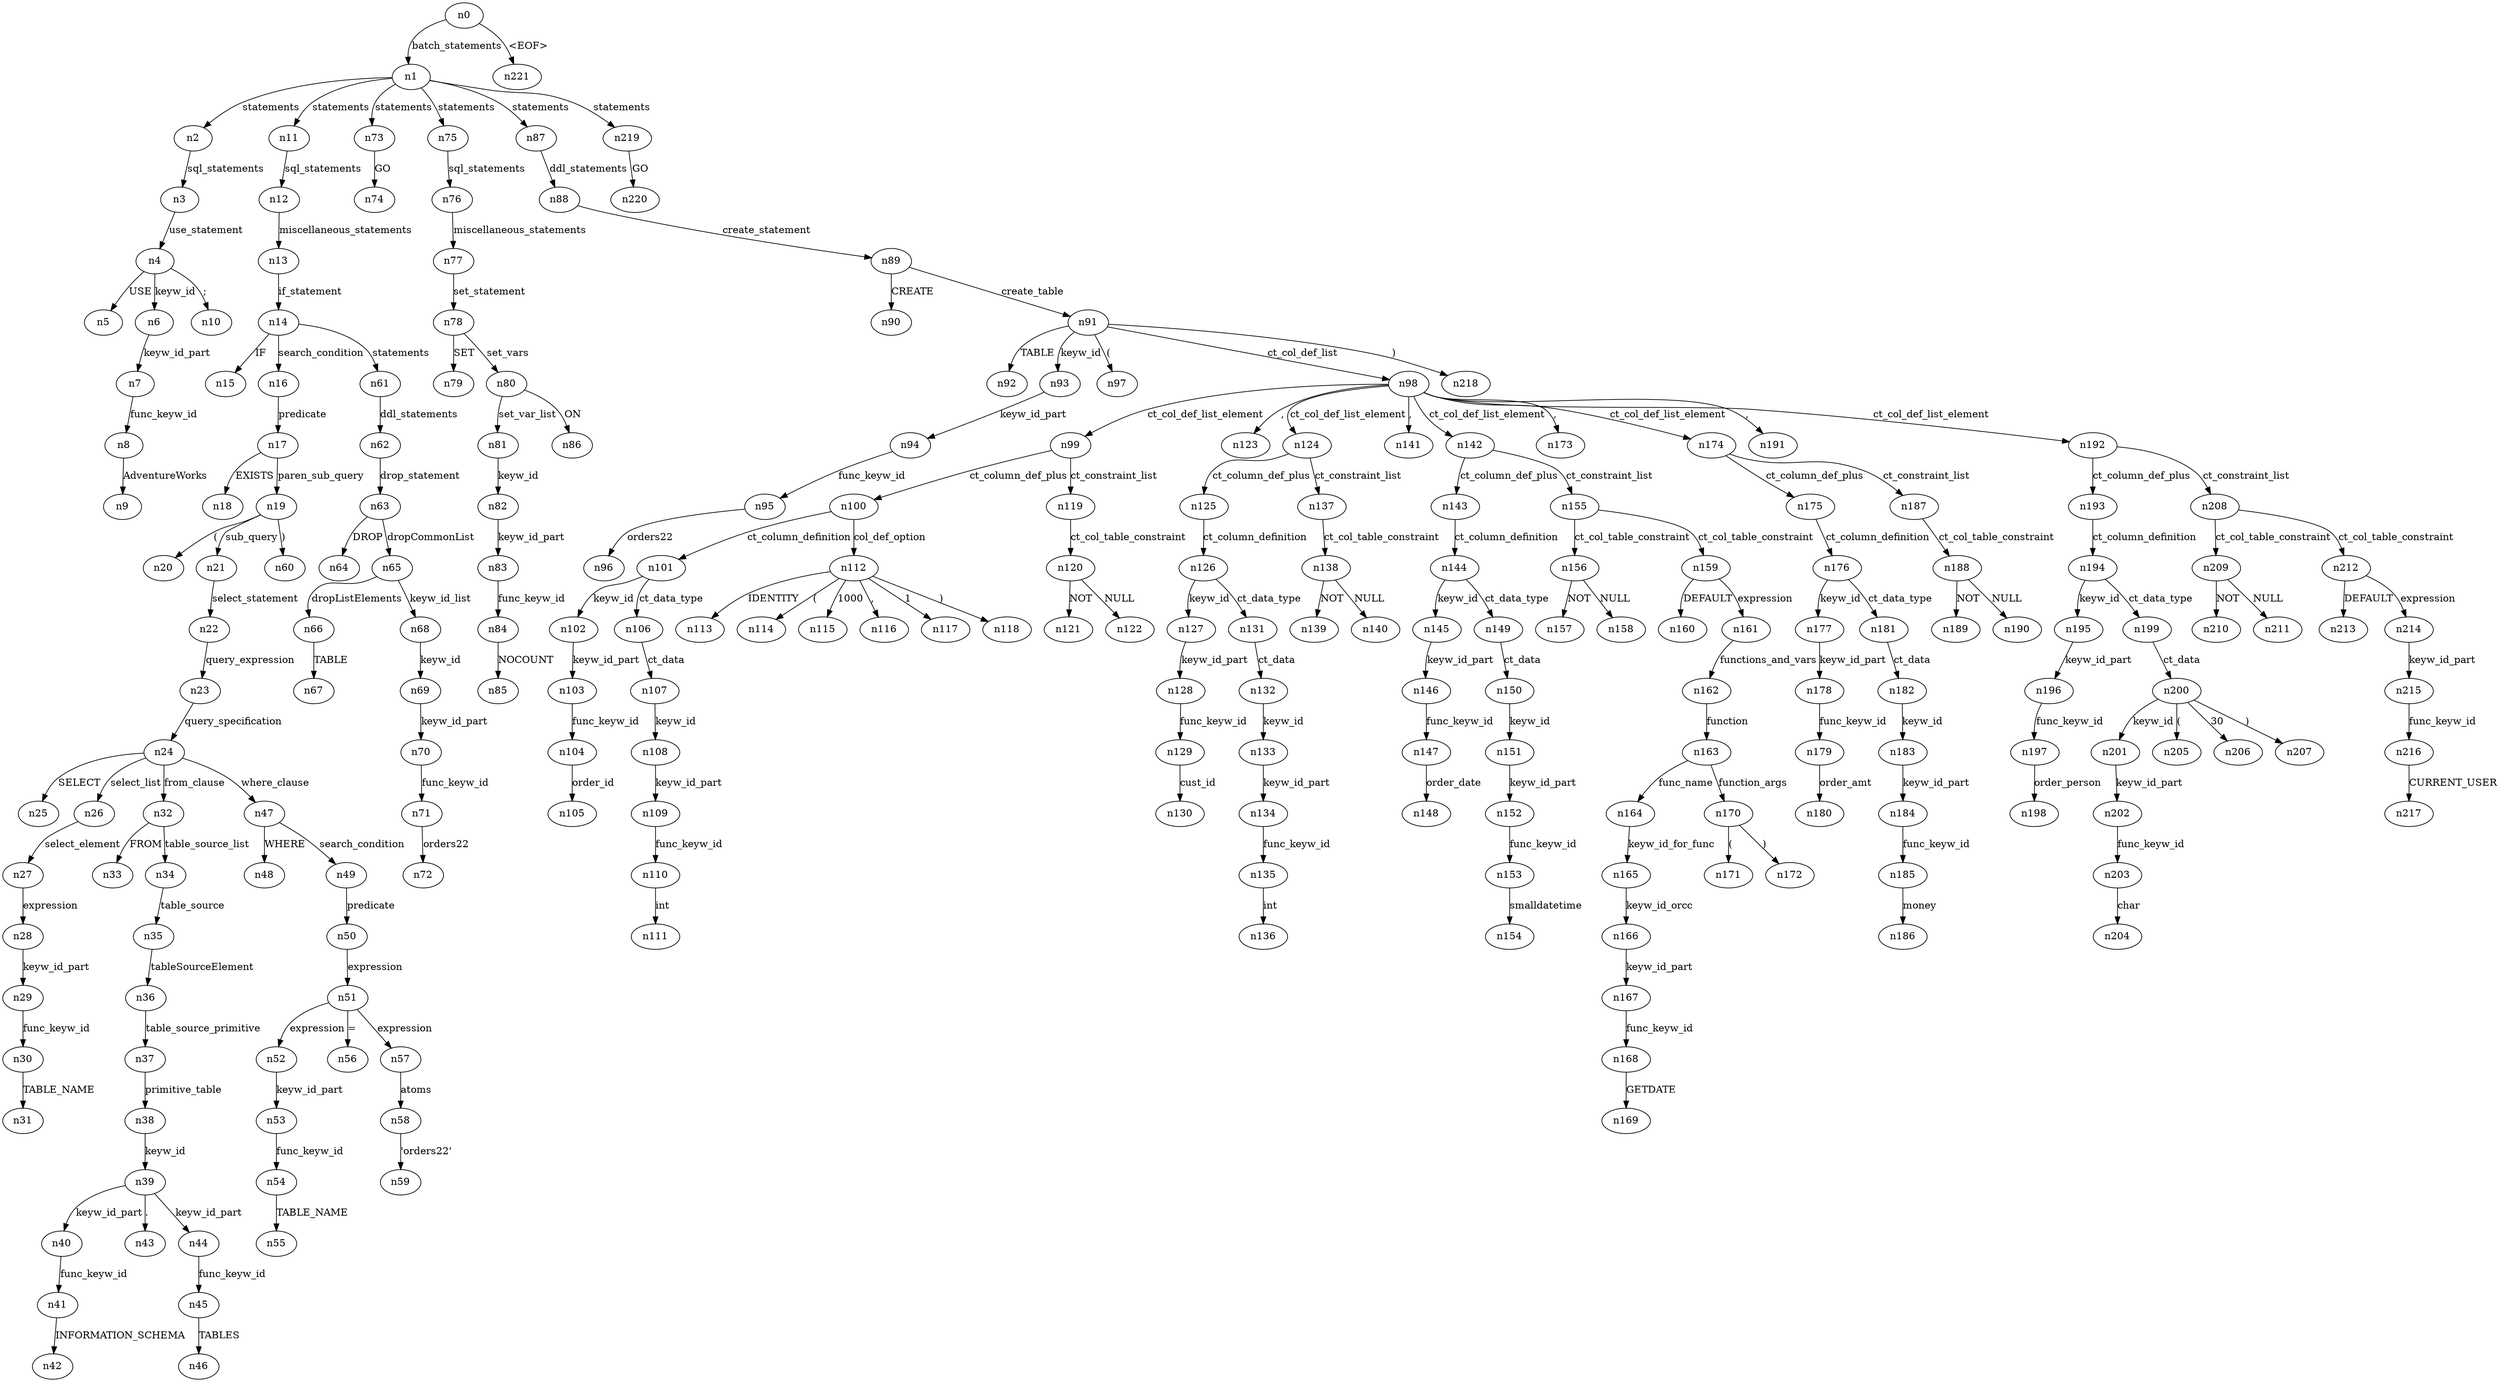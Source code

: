 digraph ParseTree {
  n0 -> n1 [label="batch_statements"];
  n1 -> n2 [label="statements"];
  n2 -> n3 [label="sql_statements"];
  n3 -> n4 [label="use_statement"];
  n4 -> n5 [label="USE"];
  n4 -> n6 [label="keyw_id"];
  n6 -> n7 [label="keyw_id_part"];
  n7 -> n8 [label="func_keyw_id"];
  n8 -> n9 [label="AdventureWorks"];
  n4 -> n10 [label=";"];
  n1 -> n11 [label="statements"];
  n11 -> n12 [label="sql_statements"];
  n12 -> n13 [label="miscellaneous_statements"];
  n13 -> n14 [label="if_statement"];
  n14 -> n15 [label="IF"];
  n14 -> n16 [label="search_condition"];
  n16 -> n17 [label="predicate"];
  n17 -> n18 [label="EXISTS"];
  n17 -> n19 [label="paren_sub_query"];
  n19 -> n20 [label="("];
  n19 -> n21 [label="sub_query"];
  n21 -> n22 [label="select_statement"];
  n22 -> n23 [label="query_expression"];
  n23 -> n24 [label="query_specification"];
  n24 -> n25 [label="SELECT"];
  n24 -> n26 [label="select_list"];
  n26 -> n27 [label="select_element"];
  n27 -> n28 [label="expression"];
  n28 -> n29 [label="keyw_id_part"];
  n29 -> n30 [label="func_keyw_id"];
  n30 -> n31 [label="TABLE_NAME"];
  n24 -> n32 [label="from_clause"];
  n32 -> n33 [label="FROM"];
  n32 -> n34 [label="table_source_list"];
  n34 -> n35 [label="table_source"];
  n35 -> n36 [label="tableSourceElement"];
  n36 -> n37 [label="table_source_primitive"];
  n37 -> n38 [label="primitive_table"];
  n38 -> n39 [label="keyw_id"];
  n39 -> n40 [label="keyw_id_part"];
  n40 -> n41 [label="func_keyw_id"];
  n41 -> n42 [label="INFORMATION_SCHEMA"];
  n39 -> n43 [label="."];
  n39 -> n44 [label="keyw_id_part"];
  n44 -> n45 [label="func_keyw_id"];
  n45 -> n46 [label="TABLES"];
  n24 -> n47 [label="where_clause"];
  n47 -> n48 [label="WHERE"];
  n47 -> n49 [label="search_condition"];
  n49 -> n50 [label="predicate"];
  n50 -> n51 [label="expression"];
  n51 -> n52 [label="expression"];
  n52 -> n53 [label="keyw_id_part"];
  n53 -> n54 [label="func_keyw_id"];
  n54 -> n55 [label="TABLE_NAME"];
  n51 -> n56 [label="="];
  n51 -> n57 [label="expression"];
  n57 -> n58 [label="atoms"];
  n58 -> n59 [label="'orders22'"];
  n19 -> n60 [label=")"];
  n14 -> n61 [label="statements"];
  n61 -> n62 [label="ddl_statements"];
  n62 -> n63 [label="drop_statement"];
  n63 -> n64 [label="DROP"];
  n63 -> n65 [label="dropCommonList"];
  n65 -> n66 [label="dropListElements"];
  n66 -> n67 [label="TABLE"];
  n65 -> n68 [label="keyw_id_list"];
  n68 -> n69 [label="keyw_id"];
  n69 -> n70 [label="keyw_id_part"];
  n70 -> n71 [label="func_keyw_id"];
  n71 -> n72 [label="orders22"];
  n1 -> n73 [label="statements"];
  n73 -> n74 [label="GO"];
  n1 -> n75 [label="statements"];
  n75 -> n76 [label="sql_statements"];
  n76 -> n77 [label="miscellaneous_statements"];
  n77 -> n78 [label="set_statement"];
  n78 -> n79 [label="SET"];
  n78 -> n80 [label="set_vars"];
  n80 -> n81 [label="set_var_list"];
  n81 -> n82 [label="keyw_id"];
  n82 -> n83 [label="keyw_id_part"];
  n83 -> n84 [label="func_keyw_id"];
  n84 -> n85 [label="NOCOUNT"];
  n80 -> n86 [label="ON"];
  n1 -> n87 [label="statements"];
  n87 -> n88 [label="ddl_statements"];
  n88 -> n89 [label="create_statement"];
  n89 -> n90 [label="CREATE"];
  n89 -> n91 [label="create_table"];
  n91 -> n92 [label="TABLE"];
  n91 -> n93 [label="keyw_id"];
  n93 -> n94 [label="keyw_id_part"];
  n94 -> n95 [label="func_keyw_id"];
  n95 -> n96 [label="orders22"];
  n91 -> n97 [label="("];
  n91 -> n98 [label="ct_col_def_list"];
  n98 -> n99 [label="ct_col_def_list_element"];
  n99 -> n100 [label="ct_column_def_plus"];
  n100 -> n101 [label="ct_column_definition"];
  n101 -> n102 [label="keyw_id"];
  n102 -> n103 [label="keyw_id_part"];
  n103 -> n104 [label="func_keyw_id"];
  n104 -> n105 [label="order_id"];
  n101 -> n106 [label="ct_data_type"];
  n106 -> n107 [label="ct_data"];
  n107 -> n108 [label="keyw_id"];
  n108 -> n109 [label="keyw_id_part"];
  n109 -> n110 [label="func_keyw_id"];
  n110 -> n111 [label="int"];
  n100 -> n112 [label="col_def_option"];
  n112 -> n113 [label="IDENTITY"];
  n112 -> n114 [label="("];
  n112 -> n115 [label="1000"];
  n112 -> n116 [label=","];
  n112 -> n117 [label="1"];
  n112 -> n118 [label=")"];
  n99 -> n119 [label="ct_constraint_list"];
  n119 -> n120 [label="ct_col_table_constraint"];
  n120 -> n121 [label="NOT"];
  n120 -> n122 [label="NULL"];
  n98 -> n123 [label=","];
  n98 -> n124 [label="ct_col_def_list_element"];
  n124 -> n125 [label="ct_column_def_plus"];
  n125 -> n126 [label="ct_column_definition"];
  n126 -> n127 [label="keyw_id"];
  n127 -> n128 [label="keyw_id_part"];
  n128 -> n129 [label="func_keyw_id"];
  n129 -> n130 [label="cust_id"];
  n126 -> n131 [label="ct_data_type"];
  n131 -> n132 [label="ct_data"];
  n132 -> n133 [label="keyw_id"];
  n133 -> n134 [label="keyw_id_part"];
  n134 -> n135 [label="func_keyw_id"];
  n135 -> n136 [label="int"];
  n124 -> n137 [label="ct_constraint_list"];
  n137 -> n138 [label="ct_col_table_constraint"];
  n138 -> n139 [label="NOT"];
  n138 -> n140 [label="NULL"];
  n98 -> n141 [label=","];
  n98 -> n142 [label="ct_col_def_list_element"];
  n142 -> n143 [label="ct_column_def_plus"];
  n143 -> n144 [label="ct_column_definition"];
  n144 -> n145 [label="keyw_id"];
  n145 -> n146 [label="keyw_id_part"];
  n146 -> n147 [label="func_keyw_id"];
  n147 -> n148 [label="order_date"];
  n144 -> n149 [label="ct_data_type"];
  n149 -> n150 [label="ct_data"];
  n150 -> n151 [label="keyw_id"];
  n151 -> n152 [label="keyw_id_part"];
  n152 -> n153 [label="func_keyw_id"];
  n153 -> n154 [label="smalldatetime"];
  n142 -> n155 [label="ct_constraint_list"];
  n155 -> n156 [label="ct_col_table_constraint"];
  n156 -> n157 [label="NOT"];
  n156 -> n158 [label="NULL"];
  n155 -> n159 [label="ct_col_table_constraint"];
  n159 -> n160 [label="DEFAULT"];
  n159 -> n161 [label="expression"];
  n161 -> n162 [label="functions_and_vars"];
  n162 -> n163 [label="function"];
  n163 -> n164 [label="func_name"];
  n164 -> n165 [label="keyw_id_for_func"];
  n165 -> n166 [label="keyw_id_orcc"];
  n166 -> n167 [label="keyw_id_part"];
  n167 -> n168 [label="func_keyw_id"];
  n168 -> n169 [label="GETDATE"];
  n163 -> n170 [label="function_args"];
  n170 -> n171 [label="("];
  n170 -> n172 [label=")"];
  n98 -> n173 [label=","];
  n98 -> n174 [label="ct_col_def_list_element"];
  n174 -> n175 [label="ct_column_def_plus"];
  n175 -> n176 [label="ct_column_definition"];
  n176 -> n177 [label="keyw_id"];
  n177 -> n178 [label="keyw_id_part"];
  n178 -> n179 [label="func_keyw_id"];
  n179 -> n180 [label="order_amt"];
  n176 -> n181 [label="ct_data_type"];
  n181 -> n182 [label="ct_data"];
  n182 -> n183 [label="keyw_id"];
  n183 -> n184 [label="keyw_id_part"];
  n184 -> n185 [label="func_keyw_id"];
  n185 -> n186 [label="money"];
  n174 -> n187 [label="ct_constraint_list"];
  n187 -> n188 [label="ct_col_table_constraint"];
  n188 -> n189 [label="NOT"];
  n188 -> n190 [label="NULL"];
  n98 -> n191 [label=","];
  n98 -> n192 [label="ct_col_def_list_element"];
  n192 -> n193 [label="ct_column_def_plus"];
  n193 -> n194 [label="ct_column_definition"];
  n194 -> n195 [label="keyw_id"];
  n195 -> n196 [label="keyw_id_part"];
  n196 -> n197 [label="func_keyw_id"];
  n197 -> n198 [label="order_person"];
  n194 -> n199 [label="ct_data_type"];
  n199 -> n200 [label="ct_data"];
  n200 -> n201 [label="keyw_id"];
  n201 -> n202 [label="keyw_id_part"];
  n202 -> n203 [label="func_keyw_id"];
  n203 -> n204 [label="char"];
  n200 -> n205 [label="("];
  n200 -> n206 [label="30"];
  n200 -> n207 [label=")"];
  n192 -> n208 [label="ct_constraint_list"];
  n208 -> n209 [label="ct_col_table_constraint"];
  n209 -> n210 [label="NOT"];
  n209 -> n211 [label="NULL"];
  n208 -> n212 [label="ct_col_table_constraint"];
  n212 -> n213 [label="DEFAULT"];
  n212 -> n214 [label="expression"];
  n214 -> n215 [label="keyw_id_part"];
  n215 -> n216 [label="func_keyw_id"];
  n216 -> n217 [label="CURRENT_USER"];
  n91 -> n218 [label=")"];
  n1 -> n219 [label="statements"];
  n219 -> n220 [label="GO"];
  n0 -> n221 [label="<EOF>"];
}